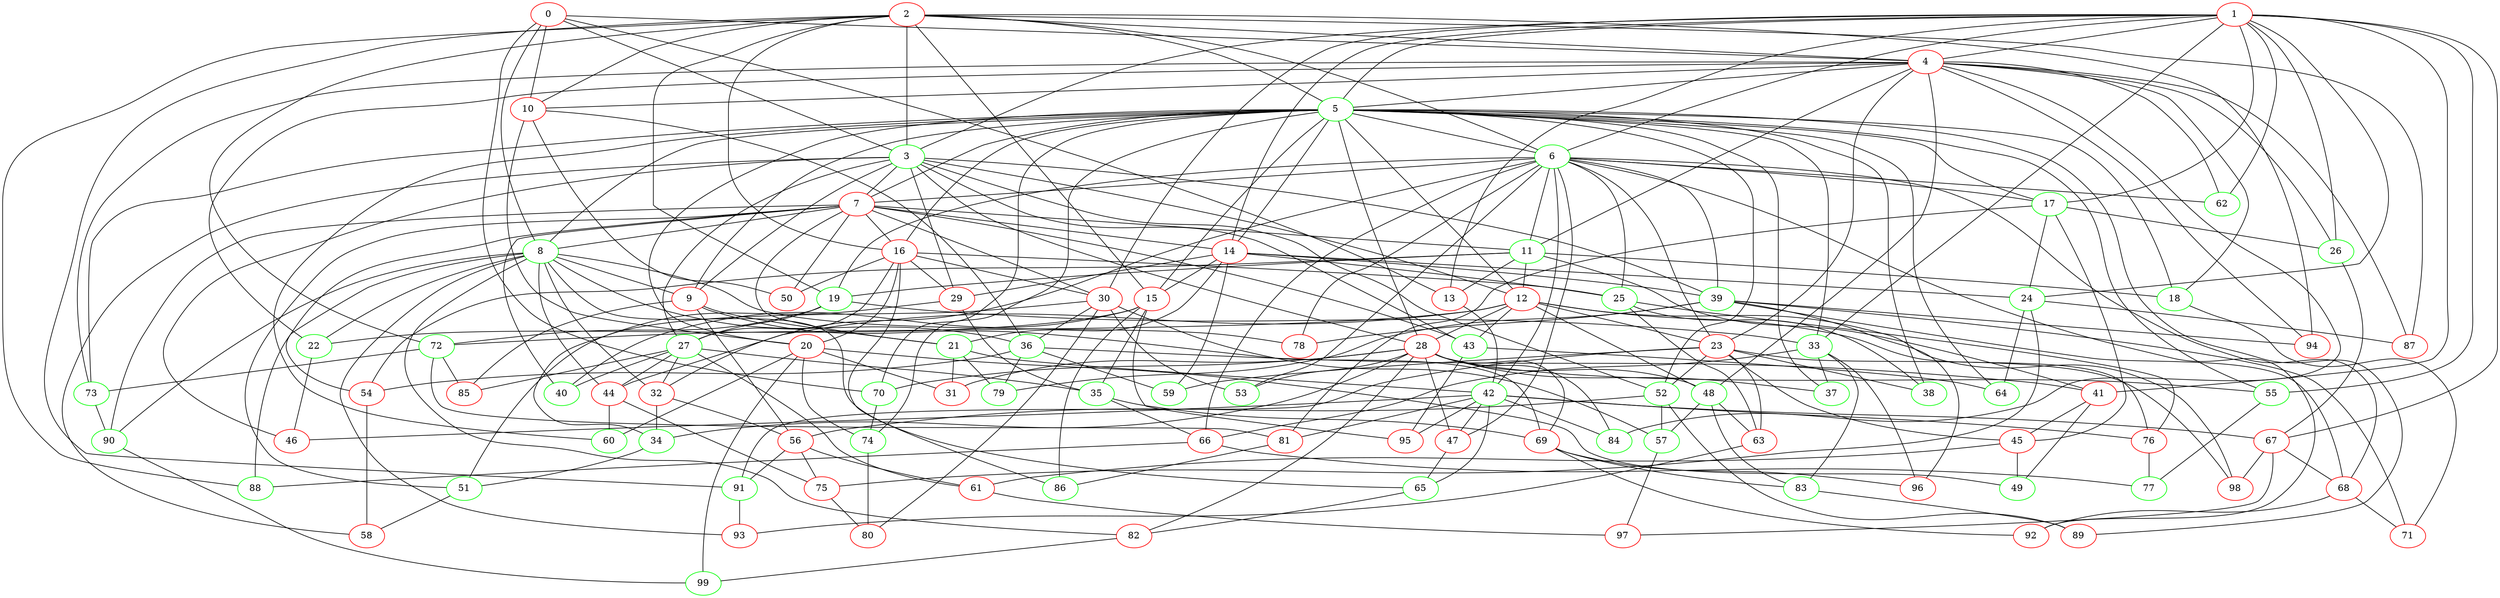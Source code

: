 strict graph 0 {
	graph [name=0];
	0	 [color=red];
	3	 [color=green];
	0 -- 3;
	4	 [color=red];
	0 -- 4;
	8	 [color=green];
	0 -- 8;
	10	 [color=red];
	0 -- 10;
	13	 [color=red];
	0 -- 13;
	70	 [color=green];
	0 -- 70;
	1	 [color=red];
	1 -- 3;
	1 -- 4;
	5	 [color=green];
	1 -- 5;
	6	 [color=green];
	1 -- 6;
	1 -- 13;
	14	 [color=red];
	1 -- 14;
	17	 [color=green];
	1 -- 17;
	24	 [color=green];
	1 -- 24;
	26	 [color=green];
	1 -- 26;
	30	 [color=red];
	1 -- 30;
	33	 [color=green];
	1 -- 33;
	41	 [color=red];
	1 -- 41;
	55	 [color=green];
	1 -- 55;
	62	 [color=green];
	1 -- 62;
	67	 [color=red];
	1 -- 67;
	2	 [color=red];
	2 -- 3;
	2 -- 4;
	2 -- 5;
	2 -- 6;
	2 -- 10;
	15	 [color=red];
	2 -- 15;
	16	 [color=red];
	2 -- 16;
	19	 [color=green];
	2 -- 19;
	72	 [color=green];
	2 -- 72;
	87	 [color=red];
	2 -- 87;
	88	 [color=green];
	2 -- 88;
	91	 [color=green];
	2 -- 91;
	94	 [color=red];
	2 -- 94;
	7	 [color=red];
	3 -- 7;
	9	 [color=red];
	3 -- 9;
	12	 [color=red];
	3 -- 12;
	27	 [color=green];
	3 -- 27;
	28	 [color=red];
	3 -- 28;
	29	 [color=red];
	3 -- 29;
	39	 [color=green];
	3 -- 39;
	43	 [color=green];
	3 -- 43;
	46	 [color=red];
	3 -- 46;
	52	 [color=green];
	3 -- 52;
	58	 [color=red];
	3 -- 58;
	4 -- 5;
	4 -- 10;
	11	 [color=green];
	4 -- 11;
	18	 [color=green];
	4 -- 18;
	22	 [color=green];
	4 -- 22;
	23	 [color=red];
	4 -- 23;
	4 -- 26;
	48	 [color=green];
	4 -- 48;
	4 -- 62;
	73	 [color=green];
	4 -- 73;
	84	 [color=green];
	4 -- 84;
	4 -- 87;
	4 -- 94;
	5 -- 6;
	5 -- 7;
	5 -- 8;
	5 -- 9;
	5 -- 12;
	5 -- 14;
	5 -- 15;
	5 -- 16;
	5 -- 17;
	5 -- 18;
	20	 [color=red];
	5 -- 20;
	5 -- 28;
	5 -- 33;
	37	 [color=green];
	5 -- 37;
	38	 [color=green];
	5 -- 38;
	5 -- 52;
	5 -- 55;
	60	 [color=green];
	5 -- 60;
	64	 [color=green];
	5 -- 64;
	5 -- 70;
	5 -- 73;
	74	 [color=green];
	5 -- 74;
	89	 [color=red];
	5 -- 89;
	6 -- 7;
	6 -- 11;
	6 -- 17;
	6 -- 19;
	6 -- 23;
	25	 [color=green];
	6 -- 25;
	32	 [color=red];
	6 -- 32;
	6 -- 39;
	42	 [color=green];
	6 -- 42;
	47	 [color=red];
	6 -- 47;
	53	 [color=green];
	6 -- 53;
	6 -- 62;
	66	 [color=red];
	6 -- 66;
	68	 [color=red];
	6 -- 68;
	78	 [color=red];
	6 -- 78;
	92	 [color=red];
	6 -- 92;
	7 -- 8;
	7 -- 11;
	7 -- 14;
	7 -- 16;
	21	 [color=green];
	7 -- 21;
	7 -- 30;
	40	 [color=green];
	7 -- 40;
	7 -- 43;
	50	 [color=red];
	7 -- 50;
	51	 [color=green];
	7 -- 51;
	54	 [color=red];
	7 -- 54;
	90	 [color=green];
	7 -- 90;
	8 -- 9;
	8 -- 22;
	8 -- 32;
	36	 [color=green];
	8 -- 36;
	44	 [color=red];
	8 -- 44;
	65	 [color=green];
	8 -- 65;
	8 -- 78;
	82	 [color=red];
	8 -- 82;
	8 -- 88;
	8 -- 90;
	93	 [color=red];
	8 -- 93;
	9 -- 21;
	56	 [color=red];
	9 -- 56;
	69	 [color=red];
	9 -- 69;
	85	 [color=red];
	9 -- 85;
	10 -- 20;
	10 -- 36;
	10 -- 50;
	11 -- 12;
	11 -- 13;
	11 -- 18;
	11 -- 19;
	11 -- 41;
	11 -- 54;
	12 -- 23;
	12 -- 28;
	12 -- 43;
	12 -- 44;
	12 -- 48;
	12 -- 72;
	76	 [color=red];
	12 -- 76;
	98	 [color=red];
	12 -- 98;
	13 -- 42;
	14 -- 15;
	14 -- 21;
	14 -- 24;
	14 -- 25;
	14 -- 29;
	14 -- 39;
	59	 [color=green];
	14 -- 59;
	15 -- 22;
	35	 [color=green];
	15 -- 35;
	15 -- 40;
	86	 [color=green];
	15 -- 86;
	95	 [color=red];
	15 -- 95;
	16 -- 20;
	16 -- 25;
	16 -- 27;
	16 -- 29;
	16 -- 30;
	16 -- 50;
	16 -- 86;
	17 -- 24;
	17 -- 26;
	45	 [color=red];
	17 -- 45;
	81	 [color=red];
	17 -- 81;
	71	 [color=red];
	18 -- 71;
	19 -- 27;
	19 -- 33;
	19 -- 72;
	31	 [color=red];
	20 -- 31;
	49	 [color=green];
	20 -- 49;
	20 -- 60;
	20 -- 74;
	99	 [color=green];
	20 -- 99;
	21 -- 31;
	21 -- 42;
	79	 [color=green];
	21 -- 79;
	22 -- 46;
	23 -- 38;
	23 -- 45;
	23 -- 52;
	23 -- 59;
	63	 [color=red];
	23 -- 63;
	23 -- 91;
	23 -- 98;
	24 -- 64;
	75	 [color=red];
	24 -- 75;
	24 -- 87;
	25 -- 38;
	25 -- 63;
	25 -- 76;
	26 -- 67;
	27 -- 32;
	27 -- 35;
	27 -- 40;
	27 -- 44;
	61	 [color=red];
	27 -- 61;
	27 -- 85;
	28 -- 31;
	34	 [color=green];
	28 -- 34;
	28 -- 37;
	28 -- 47;
	28 -- 48;
	28 -- 53;
	28 -- 55;
	28 -- 69;
	28 -- 70;
	28 -- 82;
	28 -- 84;
	29 -- 34;
	29 -- 35;
	30 -- 36;
	30 -- 51;
	30 -- 53;
	57	 [color=green];
	30 -- 57;
	80	 [color=red];
	30 -- 80;
	32 -- 34;
	32 -- 56;
	33 -- 37;
	33 -- 66;
	83	 [color=green];
	33 -- 83;
	96	 [color=red];
	33 -- 96;
	34 -- 51;
	35 -- 66;
	35 -- 69;
	36 -- 41;
	36 -- 54;
	36 -- 59;
	36 -- 79;
	39 -- 68;
	39 -- 71;
	39 -- 78;
	39 -- 79;
	39 -- 94;
	39 -- 96;
	41 -- 45;
	41 -- 49;
	42 -- 46;
	42 -- 47;
	42 -- 65;
	42 -- 67;
	42 -- 76;
	42 -- 81;
	42 -- 84;
	42 -- 95;
	43 -- 64;
	43 -- 95;
	44 -- 60;
	44 -- 75;
	45 -- 49;
	45 -- 61;
	47 -- 65;
	48 -- 57;
	48 -- 63;
	48 -- 83;
	51 -- 58;
	52 -- 56;
	52 -- 57;
	52 -- 89;
	54 -- 58;
	77	 [color=green];
	55 -- 77;
	56 -- 61;
	56 -- 75;
	56 -- 91;
	97	 [color=red];
	57 -- 97;
	61 -- 97;
	63 -- 93;
	65 -- 82;
	66 -- 77;
	66 -- 88;
	67 -- 68;
	67 -- 97;
	67 -- 98;
	68 -- 71;
	68 -- 92;
	69 -- 83;
	69 -- 92;
	69 -- 96;
	70 -- 74;
	72 -- 73;
	72 -- 81;
	72 -- 85;
	73 -- 90;
	74 -- 80;
	75 -- 80;
	76 -- 77;
	81 -- 86;
	82 -- 99;
	83 -- 89;
	90 -- 99;
	91 -- 93;
}
